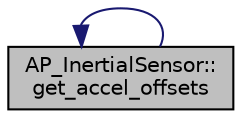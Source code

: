 digraph "AP_InertialSensor::get_accel_offsets"
{
 // INTERACTIVE_SVG=YES
  edge [fontname="Helvetica",fontsize="10",labelfontname="Helvetica",labelfontsize="10"];
  node [fontname="Helvetica",fontsize="10",shape=record];
  rankdir="LR";
  Node1 [label="AP_InertialSensor::\lget_accel_offsets",height=0.2,width=0.4,color="black", fillcolor="grey75", style="filled", fontcolor="black"];
  Node1 -> Node1 [dir="back",color="midnightblue",fontsize="10",style="solid",fontname="Helvetica"];
}
